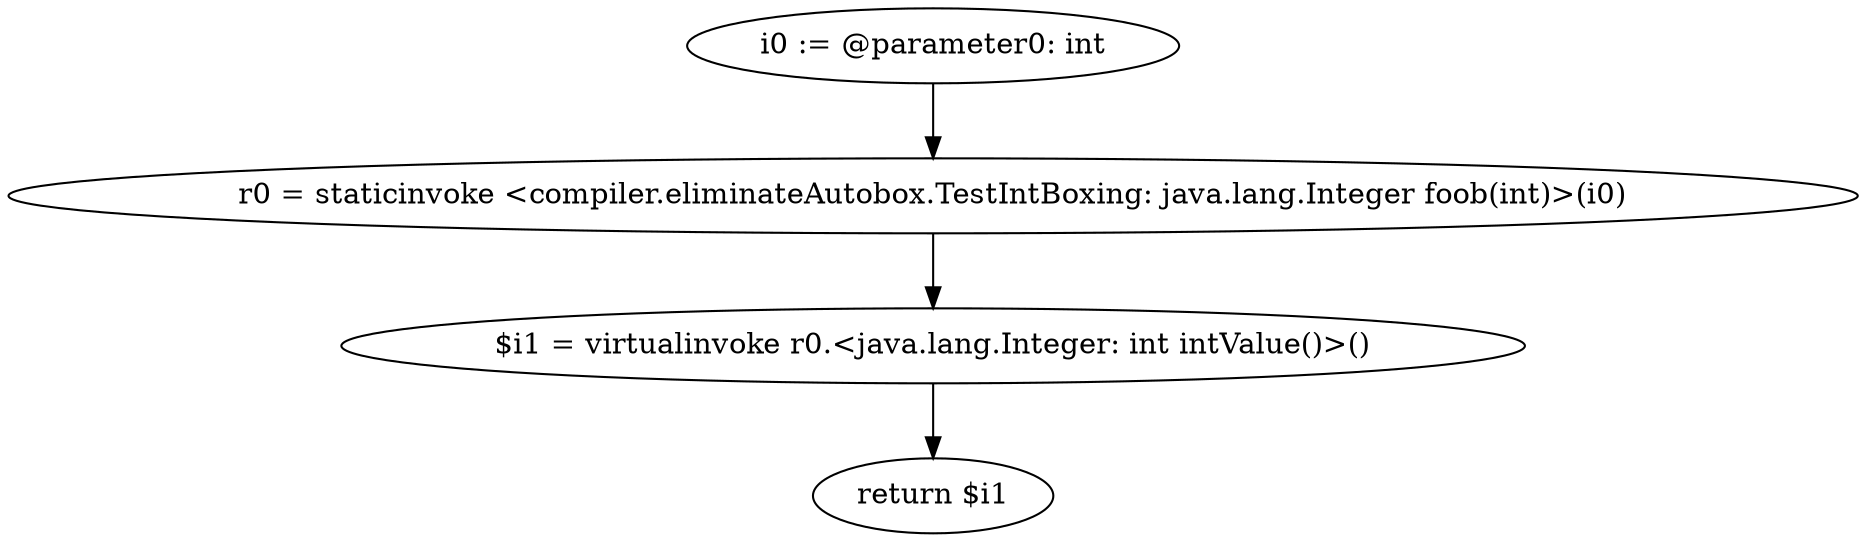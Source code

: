 digraph "unitGraph" {
    "i0 := @parameter0: int"
    "r0 = staticinvoke <compiler.eliminateAutobox.TestIntBoxing: java.lang.Integer foob(int)>(i0)"
    "$i1 = virtualinvoke r0.<java.lang.Integer: int intValue()>()"
    "return $i1"
    "i0 := @parameter0: int"->"r0 = staticinvoke <compiler.eliminateAutobox.TestIntBoxing: java.lang.Integer foob(int)>(i0)";
    "r0 = staticinvoke <compiler.eliminateAutobox.TestIntBoxing: java.lang.Integer foob(int)>(i0)"->"$i1 = virtualinvoke r0.<java.lang.Integer: int intValue()>()";
    "$i1 = virtualinvoke r0.<java.lang.Integer: int intValue()>()"->"return $i1";
}
